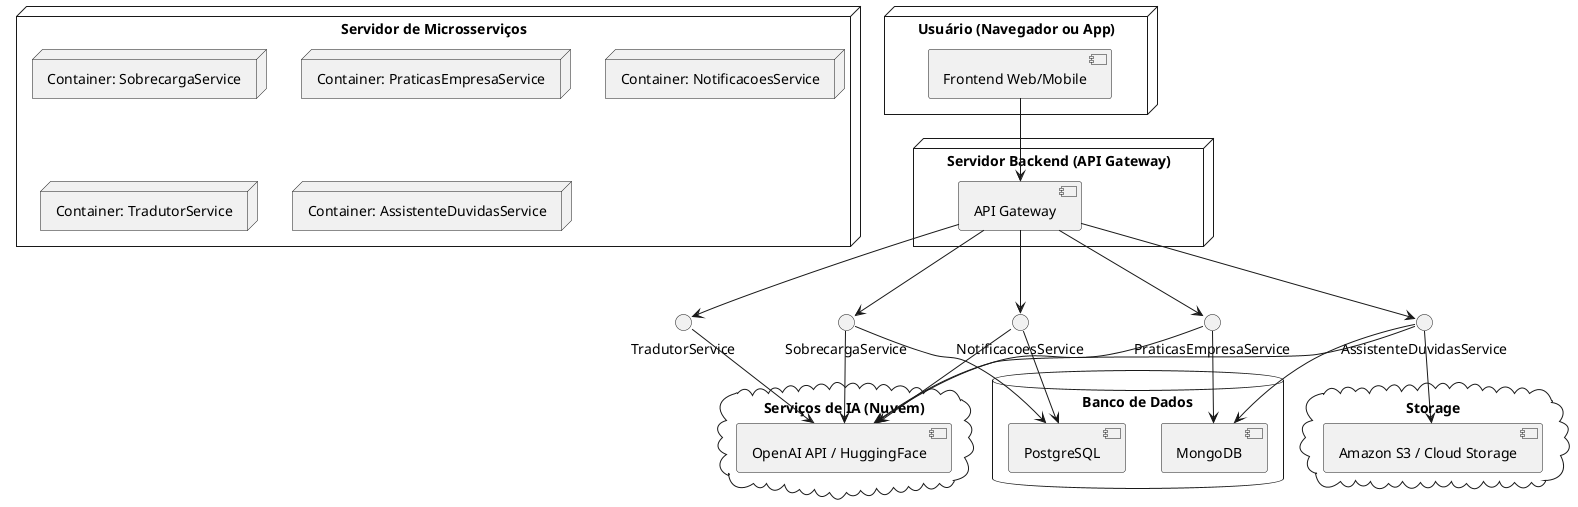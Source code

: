 @startuml
node "Usuário (Navegador ou App)" {
  component "Frontend Web/Mobile"
}

node "Servidor Backend (API Gateway)" {
  component "API Gateway"
}

node "Servidor de Microsserviços" {
  node "Container: SobrecargaService"
  node "Container: PraticasEmpresaService"
  node "Container: NotificacoesService"
  node "Container: TradutorService"
  node "Container: AssistenteDuvidasService"
}

cloud "Serviços de IA (Nuvem)" {
  component "OpenAI API / HuggingFace"
}

database "Banco de Dados" {
  component "PostgreSQL"
  component "MongoDB"
}

cloud "Storage" {
  component "Amazon S3 / Cloud Storage"
}

"Frontend Web/Mobile" --> "API Gateway"
"API Gateway" --> "SobrecargaService"
"API Gateway" --> "PraticasEmpresaService"
"API Gateway" --> "NotificacoesService"
"API Gateway" --> "TradutorService"
"API Gateway" --> "AssistenteDuvidasService"

"SobrecargaService" --> "PostgreSQL"
"PraticasEmpresaService" --> "MongoDB"
"NotificacoesService" --> "PostgreSQL"
"AssistenteDuvidasService" --> "MongoDB"

"SobrecargaService" --> "OpenAI API / HuggingFace"
"PraticasEmpresaService" --> "OpenAI API / HuggingFace"
"NotificacoesService" --> "OpenAI API / HuggingFace"
"TradutorService" --> "OpenAI API / HuggingFace"
"AssistenteDuvidasService" --> "OpenAI API / HuggingFace"

"AssistenteDuvidasService" --> "Amazon S3 / Cloud Storage"
@enduml
